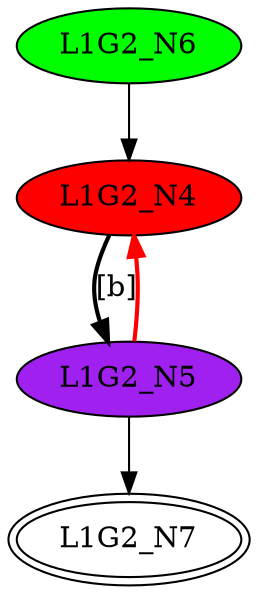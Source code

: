 digraph G2{
"L1G2_N4" [style=filled,fillcolor=red];
"L1G2_N5" [style=filled,fillcolor=purple];
"L1G2_N6" [style=filled,fillcolor=green];
"L1G2_N7" [peripheries=2];
"L1G2_N4"->"L1G2_N5" [style = bold, label = "[b]"];
"L1G2_N6"->"L1G2_N4";
"L1G2_N5"->"L1G2_N7";
"L1G2_N5"->"L1G2_N4" [color=red,style = bold, label = ""];
}

